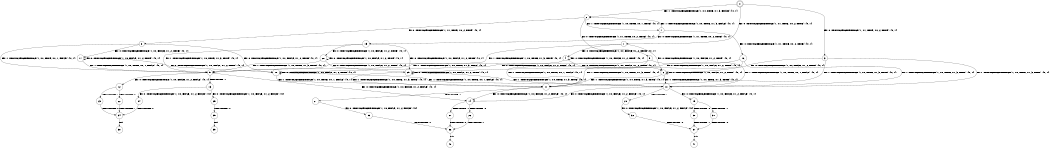 digraph BCG {
size = "7, 10.5";
center = TRUE;
node [shape = circle];
0 [peripheries = 2];
0 -> 1 [label = "EX !0 !ATOMIC_EXCH_BRANCH (1, +1, TRUE, +0, 2, TRUE) !{0, 1}"];
0 -> 2 [label = "EX !1 !ATOMIC_EXCH_BRANCH (1, +0, TRUE, +1, 3, FALSE) !{0, 1}"];
0 -> 3 [label = "EX !0 !ATOMIC_EXCH_BRANCH (1, +1, TRUE, +0, 2, TRUE) !{0, 1}"];
1 -> 4 [label = "EX !0 !ATOMIC_EXCH_BRANCH (1, +0, FALSE, +1, 2, TRUE) !{0, 1}"];
1 -> 5 [label = "EX !1 !ATOMIC_EXCH_BRANCH (1, +0, TRUE, +1, 3, TRUE) !{0, 1}"];
1 -> 6 [label = "EX !0 !ATOMIC_EXCH_BRANCH (1, +0, FALSE, +1, 2, TRUE) !{0, 1}"];
2 -> 7 [label = "EX !1 !ATOMIC_EXCH_BRANCH (1, +0, TRUE, +0, 1, TRUE) !{0, 1}"];
2 -> 8 [label = "EX !0 !ATOMIC_EXCH_BRANCH (1, +1, TRUE, +0, 2, TRUE) !{0, 1}"];
2 -> 9 [label = "EX !0 !ATOMIC_EXCH_BRANCH (1, +1, TRUE, +0, 2, TRUE) !{0, 1}"];
3 -> 10 [label = "EX !1 !ATOMIC_EXCH_BRANCH (1, +0, TRUE, +1, 3, TRUE) !{0, 1}"];
3 -> 6 [label = "EX !0 !ATOMIC_EXCH_BRANCH (1, +0, FALSE, +1, 2, TRUE) !{0, 1}"];
3 -> 11 [label = "EX !1 !ATOMIC_EXCH_BRANCH (1, +0, TRUE, +1, 3, TRUE) !{0, 1}"];
4 -> 4 [label = "EX !0 !ATOMIC_EXCH_BRANCH (1, +0, FALSE, +1, 2, TRUE) !{0, 1}"];
4 -> 5 [label = "EX !1 !ATOMIC_EXCH_BRANCH (1, +0, TRUE, +1, 3, TRUE) !{0, 1}"];
4 -> 6 [label = "EX !0 !ATOMIC_EXCH_BRANCH (1, +0, FALSE, +1, 2, TRUE) !{0, 1}"];
5 -> 12 [label = "EX !0 !ATOMIC_EXCH_BRANCH (1, +0, FALSE, +1, 2, FALSE) !{0, 1}"];
5 -> 13 [label = "TERMINATE !1"];
5 -> 14 [label = "EX !0 !ATOMIC_EXCH_BRANCH (1, +0, FALSE, +1, 2, FALSE) !{0, 1}"];
6 -> 10 [label = "EX !1 !ATOMIC_EXCH_BRANCH (1, +0, TRUE, +1, 3, TRUE) !{0, 1}"];
6 -> 6 [label = "EX !0 !ATOMIC_EXCH_BRANCH (1, +0, FALSE, +1, 2, TRUE) !{0, 1}"];
6 -> 11 [label = "EX !1 !ATOMIC_EXCH_BRANCH (1, +0, TRUE, +1, 3, TRUE) !{0, 1}"];
7 -> 2 [label = "EX !1 !ATOMIC_EXCH_BRANCH (1, +0, TRUE, +1, 3, FALSE) !{0, 1}"];
7 -> 15 [label = "EX !0 !ATOMIC_EXCH_BRANCH (1, +1, TRUE, +0, 2, TRUE) !{0, 1}"];
7 -> 16 [label = "EX !0 !ATOMIC_EXCH_BRANCH (1, +1, TRUE, +0, 2, TRUE) !{0, 1}"];
8 -> 17 [label = "EX !0 !ATOMIC_EXCH_BRANCH (1, +0, FALSE, +1, 2, TRUE) !{0, 1}"];
8 -> 5 [label = "EX !1 !ATOMIC_EXCH_BRANCH (1, +0, TRUE, +0, 1, FALSE) !{0, 1}"];
8 -> 18 [label = "EX !0 !ATOMIC_EXCH_BRANCH (1, +0, FALSE, +1, 2, TRUE) !{0, 1}"];
9 -> 10 [label = "EX !1 !ATOMIC_EXCH_BRANCH (1, +0, TRUE, +0, 1, FALSE) !{0, 1}"];
9 -> 18 [label = "EX !0 !ATOMIC_EXCH_BRANCH (1, +0, FALSE, +1, 2, TRUE) !{0, 1}"];
9 -> 11 [label = "EX !1 !ATOMIC_EXCH_BRANCH (1, +0, TRUE, +0, 1, FALSE) !{0, 1}"];
10 -> 19 [label = "EX !0 !ATOMIC_EXCH_BRANCH (1, +0, FALSE, +1, 2, FALSE) !{0, 1}"];
10 -> 20 [label = "TERMINATE !1"];
10 -> 14 [label = "EX !0 !ATOMIC_EXCH_BRANCH (1, +0, FALSE, +1, 2, FALSE) !{0, 1}"];
11 -> 14 [label = "EX !0 !ATOMIC_EXCH_BRANCH (1, +0, FALSE, +1, 2, FALSE) !{0, 1}"];
11 -> 21 [label = "TERMINATE !1"];
12 -> 22 [label = "TERMINATE !0"];
12 -> 23 [label = "TERMINATE !1"];
13 -> 24 [label = "EX !0 !ATOMIC_EXCH_BRANCH (1, +0, FALSE, +1, 2, FALSE) !{0}"];
13 -> 25 [label = "EX !0 !ATOMIC_EXCH_BRANCH (1, +0, FALSE, +1, 2, FALSE) !{0}"];
14 -> 26 [label = "TERMINATE !0"];
14 -> 27 [label = "TERMINATE !1"];
15 -> 28 [label = "EX !0 !ATOMIC_EXCH_BRANCH (1, +0, FALSE, +1, 2, TRUE) !{0, 1}"];
15 -> 5 [label = "EX !1 !ATOMIC_EXCH_BRANCH (1, +0, TRUE, +1, 3, TRUE) !{0, 1}"];
15 -> 29 [label = "EX !0 !ATOMIC_EXCH_BRANCH (1, +0, FALSE, +1, 2, TRUE) !{0, 1}"];
16 -> 10 [label = "EX !1 !ATOMIC_EXCH_BRANCH (1, +0, TRUE, +1, 3, TRUE) !{0, 1}"];
16 -> 29 [label = "EX !0 !ATOMIC_EXCH_BRANCH (1, +0, FALSE, +1, 2, TRUE) !{0, 1}"];
16 -> 11 [label = "EX !1 !ATOMIC_EXCH_BRANCH (1, +0, TRUE, +1, 3, TRUE) !{0, 1}"];
17 -> 17 [label = "EX !0 !ATOMIC_EXCH_BRANCH (1, +0, FALSE, +1, 2, TRUE) !{0, 1}"];
17 -> 5 [label = "EX !1 !ATOMIC_EXCH_BRANCH (1, +0, TRUE, +0, 1, FALSE) !{0, 1}"];
17 -> 18 [label = "EX !0 !ATOMIC_EXCH_BRANCH (1, +0, FALSE, +1, 2, TRUE) !{0, 1}"];
18 -> 10 [label = "EX !1 !ATOMIC_EXCH_BRANCH (1, +0, TRUE, +0, 1, FALSE) !{0, 1}"];
18 -> 18 [label = "EX !0 !ATOMIC_EXCH_BRANCH (1, +0, FALSE, +1, 2, TRUE) !{0, 1}"];
18 -> 11 [label = "EX !1 !ATOMIC_EXCH_BRANCH (1, +0, TRUE, +0, 1, FALSE) !{0, 1}"];
19 -> 30 [label = "TERMINATE !0"];
19 -> 31 [label = "TERMINATE !1"];
20 -> 32 [label = "EX !0 !ATOMIC_EXCH_BRANCH (1, +0, FALSE, +1, 2, FALSE) !{0}"];
21 -> 33 [label = "EX !0 !ATOMIC_EXCH_BRANCH (1, +0, FALSE, +1, 2, FALSE) !{0}"];
22 -> 34 [label = "TERMINATE !1"];
23 -> 34 [label = "TERMINATE !0"];
24 -> 34 [label = "TERMINATE !0"];
25 -> 35 [label = "TERMINATE !0"];
26 -> 36 [label = "TERMINATE !1"];
27 -> 36 [label = "TERMINATE !0"];
28 -> 28 [label = "EX !0 !ATOMIC_EXCH_BRANCH (1, +0, FALSE, +1, 2, TRUE) !{0, 1}"];
28 -> 5 [label = "EX !1 !ATOMIC_EXCH_BRANCH (1, +0, TRUE, +1, 3, TRUE) !{0, 1}"];
28 -> 29 [label = "EX !0 !ATOMIC_EXCH_BRANCH (1, +0, FALSE, +1, 2, TRUE) !{0, 1}"];
29 -> 10 [label = "EX !1 !ATOMIC_EXCH_BRANCH (1, +0, TRUE, +1, 3, TRUE) !{0, 1}"];
29 -> 29 [label = "EX !0 !ATOMIC_EXCH_BRANCH (1, +0, FALSE, +1, 2, TRUE) !{0, 1}"];
29 -> 11 [label = "EX !1 !ATOMIC_EXCH_BRANCH (1, +0, TRUE, +1, 3, TRUE) !{0, 1}"];
30 -> 37 [label = "TERMINATE !1"];
31 -> 37 [label = "TERMINATE !0"];
32 -> 37 [label = "TERMINATE !0"];
33 -> 36 [label = "TERMINATE !0"];
34 -> 38 [label = "exit"];
35 -> 39 [label = "exit"];
36 -> 40 [label = "exit"];
37 -> 41 [label = "exit"];
}
